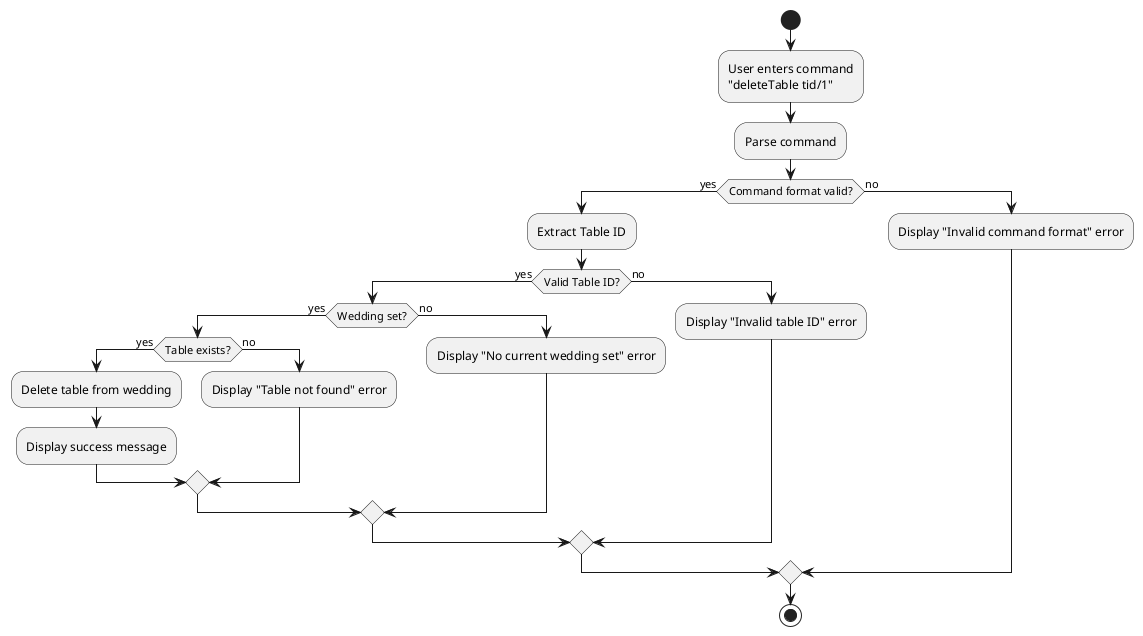 @startuml
start

:User enters command
"deleteTable tid/1";

:Parse command;

if (Command format valid?) then (yes)
  :Extract Table ID;
  if (Valid Table ID?) then (yes)
    if (Wedding set?) then (yes)
      if (Table exists?) then (yes)
        :Delete table from wedding;
        :Display success message;
      else (no)
        :Display "Table not found" error;
      endif
    else (no)
      :Display "No current wedding set" error;
    endif
  else (no)
    :Display "Invalid table ID" error;
  endif
else (no)
  :Display "Invalid command format" error;
endif

stop
@enduml
